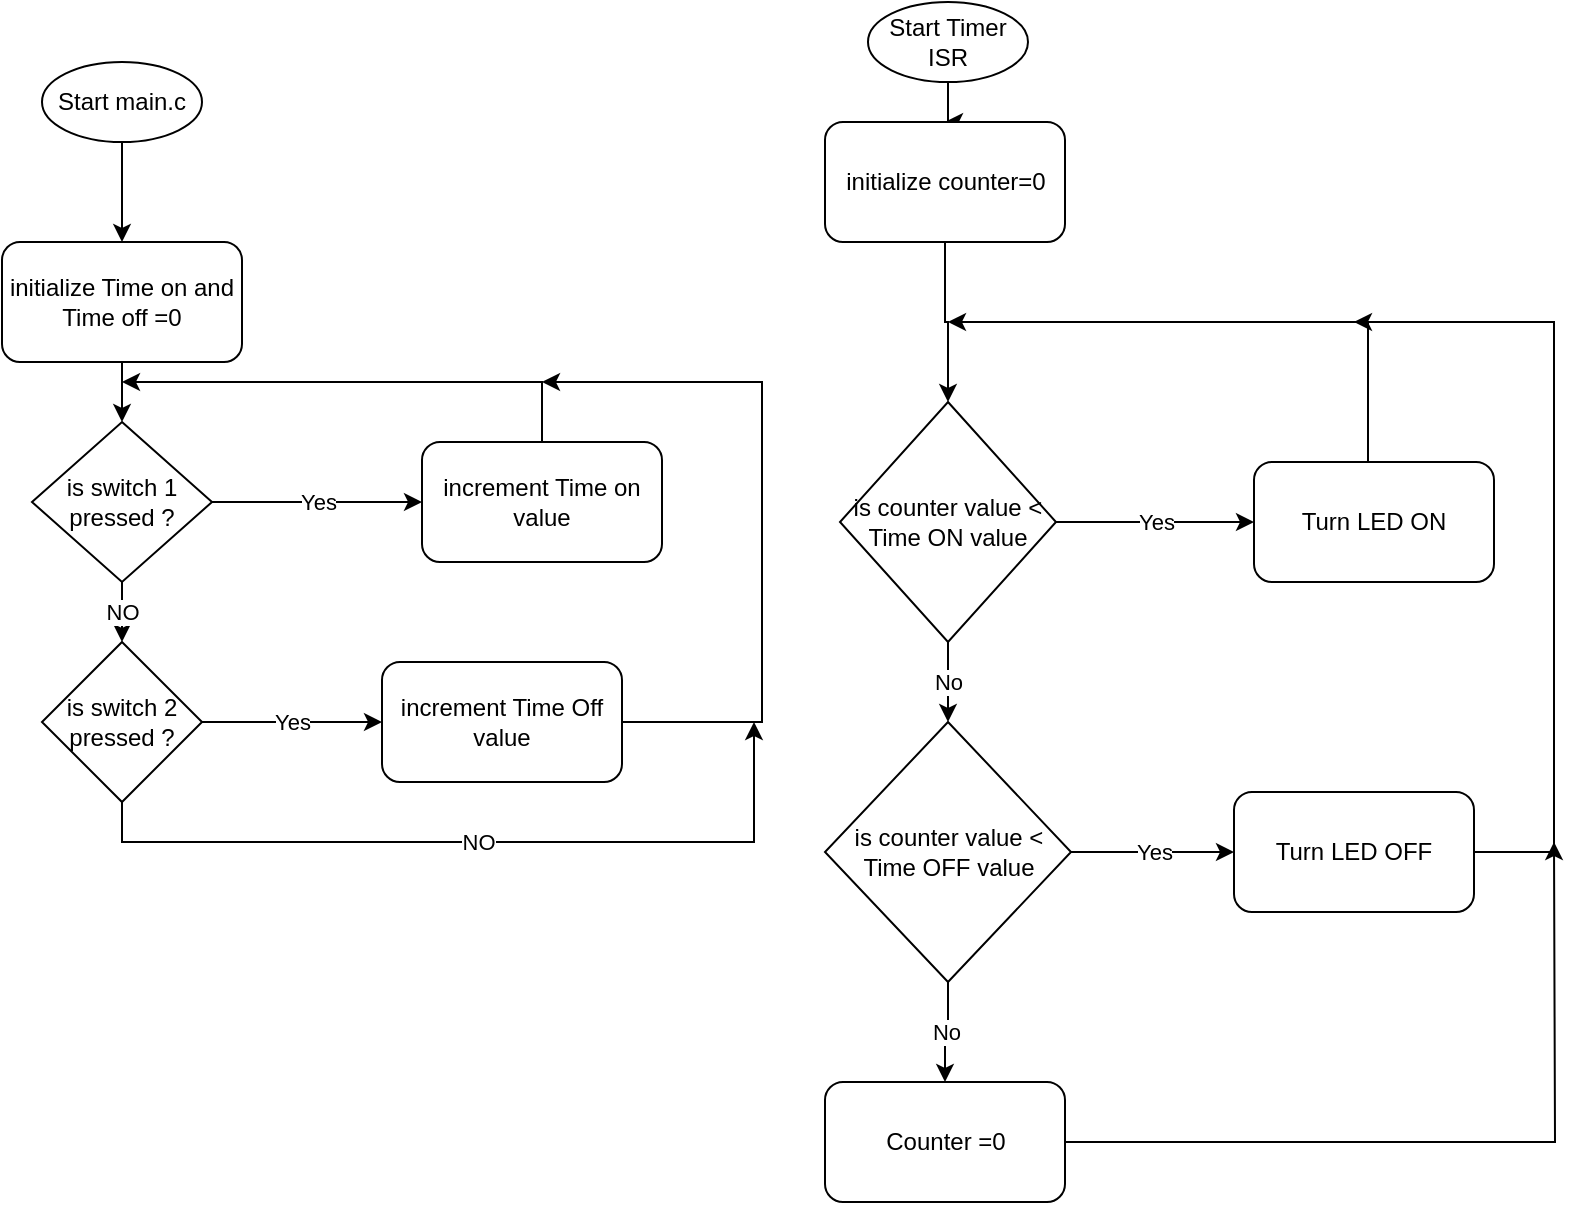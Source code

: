 <mxfile version="20.4.0" type="github">
  <diagram id="C5RBs43oDa-KdzZeNtuy" name="Page-1">
    <mxGraphModel dx="1730" dy="815" grid="1" gridSize="10" guides="1" tooltips="1" connect="1" arrows="1" fold="1" page="1" pageScale="1" pageWidth="827" pageHeight="1169" math="0" shadow="0">
      <root>
        <mxCell id="WIyWlLk6GJQsqaUBKTNV-0" />
        <mxCell id="WIyWlLk6GJQsqaUBKTNV-1" parent="WIyWlLk6GJQsqaUBKTNV-0" />
        <mxCell id="URycCvteFa-Bju452KM6-3" value="" style="edgeStyle=orthogonalEdgeStyle;rounded=0;orthogonalLoop=1;jettySize=auto;html=1;" edge="1" parent="WIyWlLk6GJQsqaUBKTNV-1" source="URycCvteFa-Bju452KM6-1" target="URycCvteFa-Bju452KM6-2">
          <mxGeometry relative="1" as="geometry" />
        </mxCell>
        <mxCell id="URycCvteFa-Bju452KM6-1" value="Start main.c" style="ellipse;whiteSpace=wrap;html=1;" vertex="1" parent="WIyWlLk6GJQsqaUBKTNV-1">
          <mxGeometry x="54" y="30" width="80" height="40" as="geometry" />
        </mxCell>
        <mxCell id="URycCvteFa-Bju452KM6-5" value="" style="edgeStyle=orthogonalEdgeStyle;rounded=0;orthogonalLoop=1;jettySize=auto;html=1;" edge="1" parent="WIyWlLk6GJQsqaUBKTNV-1" source="URycCvteFa-Bju452KM6-2" target="URycCvteFa-Bju452KM6-4">
          <mxGeometry relative="1" as="geometry" />
        </mxCell>
        <mxCell id="URycCvteFa-Bju452KM6-2" value="initialize Time on and Time off =0" style="rounded=1;whiteSpace=wrap;html=1;" vertex="1" parent="WIyWlLk6GJQsqaUBKTNV-1">
          <mxGeometry x="34" y="120" width="120" height="60" as="geometry" />
        </mxCell>
        <mxCell id="URycCvteFa-Bju452KM6-7" value="Yes" style="edgeStyle=orthogonalEdgeStyle;rounded=0;orthogonalLoop=1;jettySize=auto;html=1;" edge="1" parent="WIyWlLk6GJQsqaUBKTNV-1" source="URycCvteFa-Bju452KM6-4" target="URycCvteFa-Bju452KM6-6">
          <mxGeometry relative="1" as="geometry" />
        </mxCell>
        <mxCell id="URycCvteFa-Bju452KM6-10" value="NO" style="edgeStyle=orthogonalEdgeStyle;rounded=0;orthogonalLoop=1;jettySize=auto;html=1;" edge="1" parent="WIyWlLk6GJQsqaUBKTNV-1" source="URycCvteFa-Bju452KM6-4" target="URycCvteFa-Bju452KM6-9">
          <mxGeometry relative="1" as="geometry" />
        </mxCell>
        <mxCell id="URycCvteFa-Bju452KM6-4" value="is switch 1 pressed ?" style="rhombus;whiteSpace=wrap;html=1;" vertex="1" parent="WIyWlLk6GJQsqaUBKTNV-1">
          <mxGeometry x="49" y="210" width="90" height="80" as="geometry" />
        </mxCell>
        <mxCell id="URycCvteFa-Bju452KM6-8" style="edgeStyle=orthogonalEdgeStyle;rounded=0;orthogonalLoop=1;jettySize=auto;html=1;" edge="1" parent="WIyWlLk6GJQsqaUBKTNV-1" source="URycCvteFa-Bju452KM6-6">
          <mxGeometry relative="1" as="geometry">
            <mxPoint x="94" y="190" as="targetPoint" />
            <Array as="points">
              <mxPoint x="304" y="190" />
            </Array>
          </mxGeometry>
        </mxCell>
        <mxCell id="URycCvteFa-Bju452KM6-6" value="increment Time on value" style="rounded=1;whiteSpace=wrap;html=1;" vertex="1" parent="WIyWlLk6GJQsqaUBKTNV-1">
          <mxGeometry x="244" y="220" width="120" height="60" as="geometry" />
        </mxCell>
        <mxCell id="URycCvteFa-Bju452KM6-12" value="Yes" style="edgeStyle=orthogonalEdgeStyle;rounded=0;orthogonalLoop=1;jettySize=auto;html=1;" edge="1" parent="WIyWlLk6GJQsqaUBKTNV-1" source="URycCvteFa-Bju452KM6-9" target="URycCvteFa-Bju452KM6-11">
          <mxGeometry relative="1" as="geometry" />
        </mxCell>
        <mxCell id="URycCvteFa-Bju452KM6-29" value="NO" style="edgeStyle=orthogonalEdgeStyle;rounded=0;orthogonalLoop=1;jettySize=auto;html=1;exitX=0.5;exitY=1;exitDx=0;exitDy=0;" edge="1" parent="WIyWlLk6GJQsqaUBKTNV-1" source="URycCvteFa-Bju452KM6-9">
          <mxGeometry relative="1" as="geometry">
            <mxPoint x="410" y="360" as="targetPoint" />
            <Array as="points">
              <mxPoint x="94" y="420" />
              <mxPoint x="410" y="420" />
            </Array>
          </mxGeometry>
        </mxCell>
        <mxCell id="URycCvteFa-Bju452KM6-9" value="is switch 2 pressed ?" style="rhombus;whiteSpace=wrap;html=1;" vertex="1" parent="WIyWlLk6GJQsqaUBKTNV-1">
          <mxGeometry x="54" y="320" width="80" height="80" as="geometry" />
        </mxCell>
        <mxCell id="URycCvteFa-Bju452KM6-13" style="edgeStyle=orthogonalEdgeStyle;rounded=0;orthogonalLoop=1;jettySize=auto;html=1;" edge="1" parent="WIyWlLk6GJQsqaUBKTNV-1" source="URycCvteFa-Bju452KM6-11">
          <mxGeometry relative="1" as="geometry">
            <mxPoint x="304" y="190" as="targetPoint" />
            <Array as="points">
              <mxPoint x="414" y="360" />
              <mxPoint x="414" y="190" />
            </Array>
          </mxGeometry>
        </mxCell>
        <mxCell id="URycCvteFa-Bju452KM6-11" value="increment Time Off value" style="rounded=1;whiteSpace=wrap;html=1;" vertex="1" parent="WIyWlLk6GJQsqaUBKTNV-1">
          <mxGeometry x="224" y="330" width="120" height="60" as="geometry" />
        </mxCell>
        <mxCell id="URycCvteFa-Bju452KM6-15" value="" style="edgeStyle=orthogonalEdgeStyle;rounded=0;orthogonalLoop=1;jettySize=auto;html=1;" edge="1" parent="WIyWlLk6GJQsqaUBKTNV-1" source="URycCvteFa-Bju452KM6-16" target="URycCvteFa-Bju452KM6-18">
          <mxGeometry relative="1" as="geometry" />
        </mxCell>
        <mxCell id="URycCvteFa-Bju452KM6-16" value="Start Timer ISR" style="ellipse;whiteSpace=wrap;html=1;" vertex="1" parent="WIyWlLk6GJQsqaUBKTNV-1">
          <mxGeometry x="467" width="80" height="40" as="geometry" />
        </mxCell>
        <mxCell id="URycCvteFa-Bju452KM6-17" value="" style="edgeStyle=orthogonalEdgeStyle;rounded=0;orthogonalLoop=1;jettySize=auto;html=1;" edge="1" parent="WIyWlLk6GJQsqaUBKTNV-1" source="URycCvteFa-Bju452KM6-18" target="URycCvteFa-Bju452KM6-21">
          <mxGeometry relative="1" as="geometry" />
        </mxCell>
        <mxCell id="URycCvteFa-Bju452KM6-18" value="initialize counter=0" style="rounded=1;whiteSpace=wrap;html=1;" vertex="1" parent="WIyWlLk6GJQsqaUBKTNV-1">
          <mxGeometry x="445.5" y="60" width="120" height="60" as="geometry" />
        </mxCell>
        <mxCell id="URycCvteFa-Bju452KM6-19" value="Yes" style="edgeStyle=orthogonalEdgeStyle;rounded=0;orthogonalLoop=1;jettySize=auto;html=1;" edge="1" parent="WIyWlLk6GJQsqaUBKTNV-1" source="URycCvteFa-Bju452KM6-21" target="URycCvteFa-Bju452KM6-23">
          <mxGeometry relative="1" as="geometry" />
        </mxCell>
        <mxCell id="URycCvteFa-Bju452KM6-35" value="No" style="edgeStyle=orthogonalEdgeStyle;rounded=0;orthogonalLoop=1;jettySize=auto;html=1;" edge="1" parent="WIyWlLk6GJQsqaUBKTNV-1" source="URycCvteFa-Bju452KM6-21" target="URycCvteFa-Bju452KM6-30">
          <mxGeometry relative="1" as="geometry" />
        </mxCell>
        <mxCell id="URycCvteFa-Bju452KM6-21" value="is counter value &amp;lt; Time ON value" style="rhombus;whiteSpace=wrap;html=1;" vertex="1" parent="WIyWlLk6GJQsqaUBKTNV-1">
          <mxGeometry x="453" y="200" width="108" height="120" as="geometry" />
        </mxCell>
        <mxCell id="URycCvteFa-Bju452KM6-22" style="edgeStyle=orthogonalEdgeStyle;rounded=0;orthogonalLoop=1;jettySize=auto;html=1;" edge="1" parent="WIyWlLk6GJQsqaUBKTNV-1" source="URycCvteFa-Bju452KM6-23">
          <mxGeometry relative="1" as="geometry">
            <mxPoint x="507" y="160" as="targetPoint" />
            <Array as="points">
              <mxPoint x="717" y="160" />
            </Array>
          </mxGeometry>
        </mxCell>
        <mxCell id="URycCvteFa-Bju452KM6-23" value="Turn LED ON" style="rounded=1;whiteSpace=wrap;html=1;" vertex="1" parent="WIyWlLk6GJQsqaUBKTNV-1">
          <mxGeometry x="660" y="230" width="120" height="60" as="geometry" />
        </mxCell>
        <mxCell id="URycCvteFa-Bju452KM6-34" value="Yes" style="edgeStyle=orthogonalEdgeStyle;rounded=0;orthogonalLoop=1;jettySize=auto;html=1;" edge="1" parent="WIyWlLk6GJQsqaUBKTNV-1" source="URycCvteFa-Bju452KM6-30" target="URycCvteFa-Bju452KM6-33">
          <mxGeometry relative="1" as="geometry" />
        </mxCell>
        <mxCell id="URycCvteFa-Bju452KM6-38" value="No" style="edgeStyle=orthogonalEdgeStyle;rounded=0;orthogonalLoop=1;jettySize=auto;html=1;" edge="1" parent="WIyWlLk6GJQsqaUBKTNV-1" source="URycCvteFa-Bju452KM6-30" target="URycCvteFa-Bju452KM6-37">
          <mxGeometry relative="1" as="geometry" />
        </mxCell>
        <mxCell id="URycCvteFa-Bju452KM6-30" value="is counter value &amp;lt; Time OFF value" style="rhombus;whiteSpace=wrap;html=1;" vertex="1" parent="WIyWlLk6GJQsqaUBKTNV-1">
          <mxGeometry x="445.5" y="360" width="123" height="130" as="geometry" />
        </mxCell>
        <mxCell id="URycCvteFa-Bju452KM6-36" style="edgeStyle=orthogonalEdgeStyle;rounded=0;orthogonalLoop=1;jettySize=auto;html=1;" edge="1" parent="WIyWlLk6GJQsqaUBKTNV-1" source="URycCvteFa-Bju452KM6-33">
          <mxGeometry relative="1" as="geometry">
            <mxPoint x="710" y="160" as="targetPoint" />
            <Array as="points">
              <mxPoint x="810" y="425" />
              <mxPoint x="810" y="160" />
            </Array>
          </mxGeometry>
        </mxCell>
        <mxCell id="URycCvteFa-Bju452KM6-33" value="Turn LED OFF" style="rounded=1;whiteSpace=wrap;html=1;" vertex="1" parent="WIyWlLk6GJQsqaUBKTNV-1">
          <mxGeometry x="650" y="395" width="120" height="60" as="geometry" />
        </mxCell>
        <mxCell id="URycCvteFa-Bju452KM6-39" style="edgeStyle=orthogonalEdgeStyle;rounded=0;orthogonalLoop=1;jettySize=auto;html=1;" edge="1" parent="WIyWlLk6GJQsqaUBKTNV-1" source="URycCvteFa-Bju452KM6-37">
          <mxGeometry relative="1" as="geometry">
            <mxPoint x="810" y="420" as="targetPoint" />
          </mxGeometry>
        </mxCell>
        <mxCell id="URycCvteFa-Bju452KM6-37" value="Counter =0" style="rounded=1;whiteSpace=wrap;html=1;" vertex="1" parent="WIyWlLk6GJQsqaUBKTNV-1">
          <mxGeometry x="445.5" y="540" width="120" height="60" as="geometry" />
        </mxCell>
      </root>
    </mxGraphModel>
  </diagram>
</mxfile>
